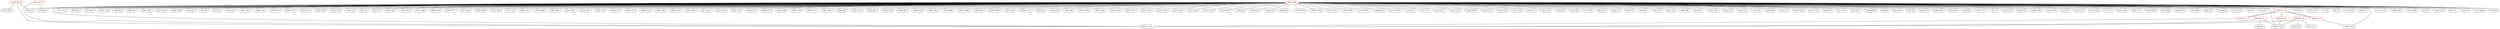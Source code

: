 graph {
	429 [label="(429) R1_T1" color=red]
	363 [label="(363) U16"]
	233 [label="(233) R57"]
	234 [label="(234) C41"]
	428 [label="(428) U1_T1"]
	430 [label="(430) R2_T1" color=red]
	363 [label="(363) U16"]
	28 [label="(28) R9"]
	428 [label="(428) U1_T1"]
	431 [label="(431) R3_T1" color=red]
	109 [label="(109) J6"]
	428 [label="(428) U1_T1"]
	432 [label="(432) R4_T1" color=red]
	416 [label="(416) J7"]
	412 [label="(412) TR1"]
	428 [label="(428) U1_T1"]
	433 [label="(433) U1_P1" color=red]
	436 [label="(436) R3_P1"]
	435 [label="(435) R2_P1"]
	434 [label="(434) R1_P1"]
	434 [label="(434) R1_P1" color=red]
	428 [label="(428) U1_T1"]
	433 [label="(433) U1_P1"]
	435 [label="(435) R2_P1" color=red]
	363 [label="(363) U16"]
	433 [label="(433) U1_P1"]
	436 [label="(436) R3_P1" color=red]
	364 [label="(364) U25"]
	433 [label="(433) U1_P1"]
	437 [label="(437) GND" color=red]
	120 [label="(120) IC1"]
	374 [label="(374) P14"]
	7 [label="(7) C8"]
	6 [label="(6) C7"]
	132 [label="(132) IC2"]
	363 [label="(363) U16"]
	52 [label="(52) U1"]
	110 [label="(110) C33"]
	109 [label="(109) J6"]
	366 [label="(366) SW1"]
	111 [label="(111) FB1"]
	53 [label="(53) J5"]
	365 [label="(365) U26"]
	41 [label="(41) C1"]
	40 [label="(40) C5"]
	113 [label="(113) R48"]
	364 [label="(364) U25"]
	55 [label="(55) R25"]
	107 [label="(107) C31"]
	48 [label="(48) R31"]
	47 [label="(47) R81"]
	108 [label="(108) C32"]
	46 [label="(46) R91"]
	362 [label="(362) P4"]
	361 [label="(361) C85"]
	341 [label="(341) C49"]
	348 [label="(348) C56"]
	43 [label="(43) C63"]
	44 [label="(44) C9"]
	375 [label="(375) P1"]
	56 [label="(56) C64"]
	347 [label="(347) C55"]
	346 [label="(346) C54"]
	345 [label="(345) C53"]
	344 [label="(344) C52"]
	343 [label="(343) C51"]
	342 [label="(342) C50"]
	105 [label="(105) U10"]
	106 [label="(106) U9"]
	34 [label="(34) C4"]
	35 [label="(35) U2"]
	353 [label="(353) C69"]
	352 [label="(352) C47"]
	351 [label="(351) C48"]
	350 [label="(350) C58"]
	349 [label="(349) C57"]
	357 [label="(357) R93"]
	356 [label="(356) R94"]
	355 [label="(355) C82"]
	427 [label="(427) X1"]
	396 [label="(396) U17"]
	395 [label="(395) R88"]
	394 [label="(394) R89"]
	419 [label="(419) C98"]
	420 [label="(420) C99"]
	418 [label="(418) C79"]
	405 [label="(405) C74"]
	404 [label="(404) C73"]
	403 [label="(403) C72"]
	397 [label="(397) C80"]
	406 [label="(406) C75"]
	413 [label="(413) FB7"]
	417 [label="(417) C81"]
	416 [label="(416) J7"]
	415 [label="(415) C78"]
	401 [label="(401) C70"]
	400 [label="(400) C67"]
	399 [label="(399) C77"]
	414 [label="(414) C68"]
	407 [label="(407) C76"]
	402 [label="(402) C71"]
	382 [label="(382) C90"]
	390 [label="(390) R85"]
	381 [label="(381) U19"]
	391 [label="(391) R87"]
	393 [label="(393) U14"]
	408 [label="(408) R97"]
	388 [label="(388) C61"]
	387 [label="(387) C62"]
	392 [label="(392) R86"]
	201 [label="(201) R108"]
	203 [label="(203) Q3"]
	208 [label="(208) R158"]
	207 [label="(207) C83"]
	206 [label="(206) C101"]
	205 [label="(205) Q5"]
	204 [label="(204) Q4"]
	202 [label="(202) Q2"]
	218 [label="(218) C104"]
	217 [label="(217) U23"]
	216 [label="(216) U28"]
	215 [label="(215) U27"]
	214 [label="(214) U29"]
	213 [label="(213) C103"]
	212 [label="(212) C94"]
	211 [label="(211) C89"]
	210 [label="(210) C102"]
	219 [label="(219) R165"]
	196 [label="(196) J10"]
	199 [label="(199) J14"]
	194 [label="(194) J13"]
	169 [label="(169) Q11"]
	171 [label="(171) R115"]
	200 [label="(200) C100"]
	175 [label="(175) Q12"]
	185 [label="(185) D36"]
	174 [label="(174) R112"]
	184 [label="(184) D33"]
	177 [label="(177) R116"]
	172 [label="(172) Q7"]
	161 [label="(161) Q6"]
	163 [label="(163) R111"]
	367 [label="(367) U22"]
	164 [label="(164) R106"]
	180 [label="(180) D21"]
	182 [label="(182) D22"]
	321 [label="(321) U4"]
	322 [label="(322) U3"]
	323 [label="(323) C16"]
	338 [label="(338) J18"]
	78 [label="(78) C28"]
	77 [label="(77) C29"]
	90 [label="(90) C21"]
	104 [label="(104) U7"]
	69 [label="(69) C23"]
	76 [label="(76) R47"]
	68 [label="(68) C27"]
	67 [label="(67) C25"]
	88 [label="(88) R36"]
	87 [label="(87) R37"]
	320 [label="(320) U24"]
	331 [label="(331) ZA1"]
	20 [label="(20) C13"]
	19 [label="(19) C12"]
	332 [label="(332) D4"]
	18 [label="(18) C11"]
	334 [label="(334) ZA14"]
	17 [label="(17) C10"]
	326 [label="(326) D3"]
	21 [label="(21) C14"]
	22 [label="(22) R17"]
	336 [label="(336) FB20"]
	80 [label="(80) J4"]
	24 [label="(24) R19"]
	79 [label="(79) U8"]
	25 [label="(25) C15"]
	339 [label="(339) D25"]
	93 [label="(93) R40"]
	94 [label="(94) R41"]
	327 [label="(327) C17"]
	9 [label="(9) C2"]
	318 [label="(318) C45"]
	58 [label="(58) C22"]
	328 [label="(328) C18"]
	319 [label="(319) U20"]
	10 [label="(10) C3"]
	312 [label="(312) U12"]
	317 [label="(317) R24"]
	57 [label="(57) U5"]
	315 [label="(315) C20"]
	83 [label="(83) C30"]
	98 [label="(98) FB14"]
	61 [label="(61) R38"]
	314 [label="(314) U13"]
	72 [label="(72) R39"]
	96 [label="(96) U6"]
	316 [label="(316) R23"]
	313 [label="(313) C19"]
	64 [label="(64) D7"]
	8 [label="(8) C6"]
	428 [label="(428) U1_T1"]
	433 [label="(433) U1_P1"]
	429 -- 363
	429 -- 233
	429 -- 234
	429 -- 428
	430 -- 363
	430 -- 28
	430 -- 428
	431 -- 109
	431 -- 428
	432 -- 416
	432 -- 412
	432 -- 428
	433 -- 436
	433 -- 435
	433 -- 434
	434 -- 428
	434 -- 433
	435 -- 363
	435 -- 433
	436 -- 364
	436 -- 433
	437 -- 120
	437 -- 374
	437 -- 7
	437 -- 6
	437 -- 132
	437 -- 363
	437 -- 52
	437 -- 110
	437 -- 109
	437 -- 366
	437 -- 111
	437 -- 53
	437 -- 365
	437 -- 41
	437 -- 40
	437 -- 113
	437 -- 364
	437 -- 55
	437 -- 107
	437 -- 48
	437 -- 47
	437 -- 108
	437 -- 46
	437 -- 362
	437 -- 361
	437 -- 341
	437 -- 348
	437 -- 43
	437 -- 44
	437 -- 375
	437 -- 56
	437 -- 347
	437 -- 346
	437 -- 345
	437 -- 344
	437 -- 343
	437 -- 342
	437 -- 105
	437 -- 106
	437 -- 34
	437 -- 35
	437 -- 353
	437 -- 352
	437 -- 351
	437 -- 350
	437 -- 349
	437 -- 357
	437 -- 356
	437 -- 355
	437 -- 427
	437 -- 396
	437 -- 395
	437 -- 394
	437 -- 419
	437 -- 420
	437 -- 418
	437 -- 405
	437 -- 404
	437 -- 403
	437 -- 397
	437 -- 406
	437 -- 413
	437 -- 417
	437 -- 416
	437 -- 415
	437 -- 401
	437 -- 400
	437 -- 399
	437 -- 414
	437 -- 407
	437 -- 402
	437 -- 382
	437 -- 390
	437 -- 381
	437 -- 391
	437 -- 393
	437 -- 408
	437 -- 388
	437 -- 387
	437 -- 392
	437 -- 201
	437 -- 203
	437 -- 208
	437 -- 207
	437 -- 206
	437 -- 205
	437 -- 204
	437 -- 202
	437 -- 218
	437 -- 217
	437 -- 216
	437 -- 215
	437 -- 214
	437 -- 213
	437 -- 212
	437 -- 211
	437 -- 210
	437 -- 219
	437 -- 196
	437 -- 199
	437 -- 194
	437 -- 169
	437 -- 171
	437 -- 200
	437 -- 175
	437 -- 185
	437 -- 174
	437 -- 184
	437 -- 177
	437 -- 172
	437 -- 161
	437 -- 163
	437 -- 367
	437 -- 164
	437 -- 180
	437 -- 182
	437 -- 321
	437 -- 322
	437 -- 323
	437 -- 338
	437 -- 78
	437 -- 77
	437 -- 90
	437 -- 104
	437 -- 69
	437 -- 76
	437 -- 68
	437 -- 67
	437 -- 88
	437 -- 87
	437 -- 320
	437 -- 331
	437 -- 20
	437 -- 19
	437 -- 332
	437 -- 18
	437 -- 334
	437 -- 17
	437 -- 326
	437 -- 21
	437 -- 22
	437 -- 336
	437 -- 80
	437 -- 24
	437 -- 79
	437 -- 25
	437 -- 339
	437 -- 93
	437 -- 94
	437 -- 327
	437 -- 9
	437 -- 318
	437 -- 58
	437 -- 328
	437 -- 319
	437 -- 10
	437 -- 312
	437 -- 317
	437 -- 57
	437 -- 315
	437 -- 83
	437 -- 98
	437 -- 61
	437 -- 314
	437 -- 72
	437 -- 96
	437 -- 316
	437 -- 313
	437 -- 64
	437 -- 8
	437 -- 428
	437 -- 433
}